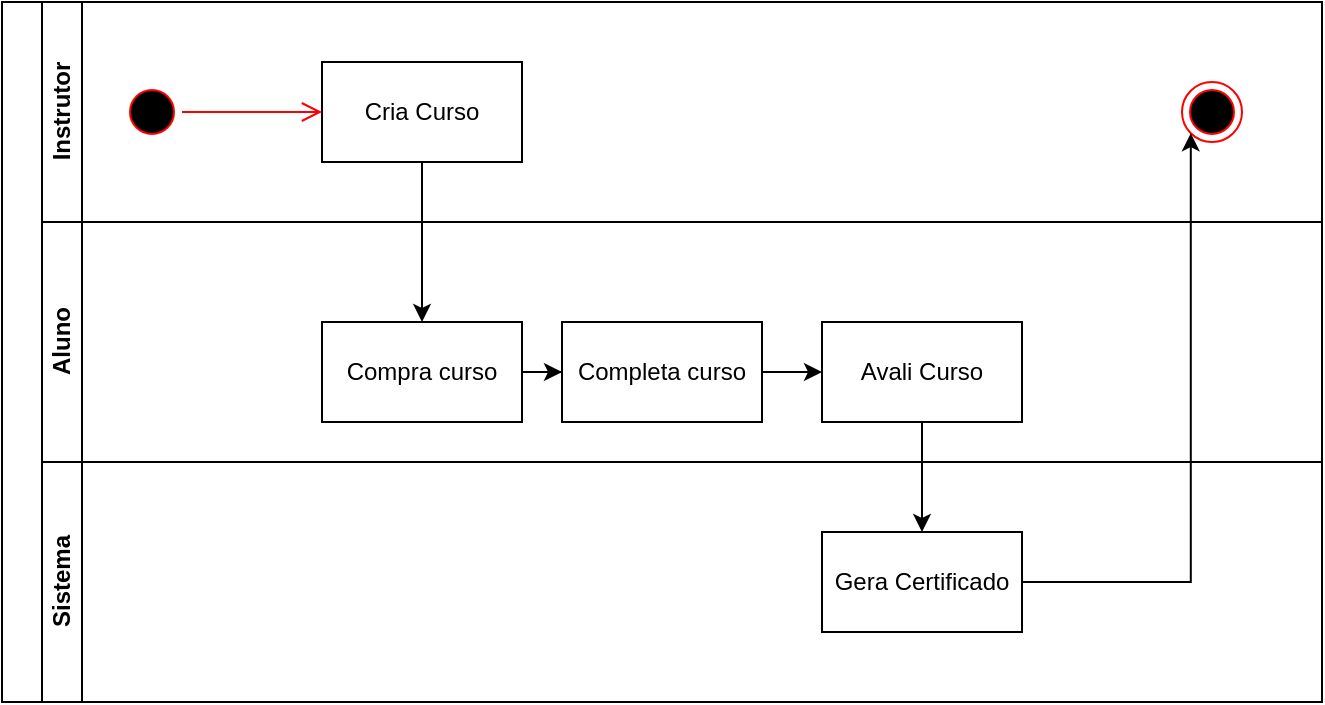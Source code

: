 <mxfile version="24.7.5">
  <diagram id="prtHgNgQTEPvFCAcTncT" name="Page-1">
    <mxGraphModel dx="880" dy="524" grid="1" gridSize="10" guides="1" tooltips="1" connect="1" arrows="1" fold="1" page="1" pageScale="1" pageWidth="827" pageHeight="1169" math="0" shadow="0">
      <root>
        <mxCell id="0" />
        <mxCell id="1" parent="0" />
        <mxCell id="dNxyNK7c78bLwvsdeMH5-19" value="" style="swimlane;html=1;childLayout=stackLayout;resizeParent=1;resizeParentMax=0;horizontal=0;startSize=20;horizontalStack=0;" parent="1" vertex="1">
          <mxGeometry y="60" width="660" height="350" as="geometry" />
        </mxCell>
        <mxCell id="dNxyNK7c78bLwvsdeMH5-20" value="Instrutor" style="swimlane;html=1;startSize=20;horizontal=0;" parent="dNxyNK7c78bLwvsdeMH5-19" vertex="1">
          <mxGeometry x="20" width="640" height="110" as="geometry" />
        </mxCell>
        <mxCell id="-qL-BC5kmhYfBlO_x5NQ-1" value="" style="ellipse;html=1;shape=startState;fillColor=#000000;strokeColor=#ff0000;" vertex="1" parent="dNxyNK7c78bLwvsdeMH5-20">
          <mxGeometry x="40" y="40" width="30" height="30" as="geometry" />
        </mxCell>
        <mxCell id="-qL-BC5kmhYfBlO_x5NQ-3" value="Cria Curso" style="html=1;dashed=0;whiteSpace=wrap;" vertex="1" parent="dNxyNK7c78bLwvsdeMH5-20">
          <mxGeometry x="140" y="30" width="100" height="50" as="geometry" />
        </mxCell>
        <mxCell id="-qL-BC5kmhYfBlO_x5NQ-2" value="" style="edgeStyle=orthogonalEdgeStyle;html=1;verticalAlign=bottom;endArrow=open;endSize=8;strokeColor=#ff0000;rounded=0;" edge="1" source="-qL-BC5kmhYfBlO_x5NQ-1" parent="dNxyNK7c78bLwvsdeMH5-20" target="-qL-BC5kmhYfBlO_x5NQ-3">
          <mxGeometry relative="1" as="geometry">
            <mxPoint x="140" y="60" as="targetPoint" />
          </mxGeometry>
        </mxCell>
        <mxCell id="-qL-BC5kmhYfBlO_x5NQ-8" value="" style="ellipse;html=1;shape=endState;fillColor=#000000;strokeColor=#ff0000;" vertex="1" parent="dNxyNK7c78bLwvsdeMH5-20">
          <mxGeometry x="570" y="40" width="30" height="30" as="geometry" />
        </mxCell>
        <mxCell id="-qL-BC5kmhYfBlO_x5NQ-5" value="" style="edgeStyle=orthogonalEdgeStyle;rounded=0;orthogonalLoop=1;jettySize=auto;html=1;" edge="1" parent="dNxyNK7c78bLwvsdeMH5-19" source="-qL-BC5kmhYfBlO_x5NQ-3" target="-qL-BC5kmhYfBlO_x5NQ-4">
          <mxGeometry relative="1" as="geometry" />
        </mxCell>
        <mxCell id="dNxyNK7c78bLwvsdeMH5-21" value="Aluno" style="swimlane;html=1;startSize=20;horizontal=0;" parent="dNxyNK7c78bLwvsdeMH5-19" vertex="1">
          <mxGeometry x="20" y="110" width="640" height="120" as="geometry" />
        </mxCell>
        <mxCell id="-qL-BC5kmhYfBlO_x5NQ-18" value="" style="edgeStyle=orthogonalEdgeStyle;rounded=0;orthogonalLoop=1;jettySize=auto;html=1;" edge="1" parent="dNxyNK7c78bLwvsdeMH5-21" source="-qL-BC5kmhYfBlO_x5NQ-4" target="-qL-BC5kmhYfBlO_x5NQ-17">
          <mxGeometry relative="1" as="geometry" />
        </mxCell>
        <mxCell id="-qL-BC5kmhYfBlO_x5NQ-4" value="Compra curso" style="html=1;dashed=0;whiteSpace=wrap;" vertex="1" parent="dNxyNK7c78bLwvsdeMH5-21">
          <mxGeometry x="140" y="50" width="100" height="50" as="geometry" />
        </mxCell>
        <mxCell id="-qL-BC5kmhYfBlO_x5NQ-20" value="" style="edgeStyle=orthogonalEdgeStyle;rounded=0;orthogonalLoop=1;jettySize=auto;html=1;" edge="1" parent="dNxyNK7c78bLwvsdeMH5-21" source="-qL-BC5kmhYfBlO_x5NQ-17" target="-qL-BC5kmhYfBlO_x5NQ-19">
          <mxGeometry relative="1" as="geometry" />
        </mxCell>
        <mxCell id="-qL-BC5kmhYfBlO_x5NQ-17" value="Completa curso" style="html=1;dashed=0;whiteSpace=wrap;" vertex="1" parent="dNxyNK7c78bLwvsdeMH5-21">
          <mxGeometry x="260" y="50" width="100" height="50" as="geometry" />
        </mxCell>
        <mxCell id="-qL-BC5kmhYfBlO_x5NQ-19" value="Avali Curso" style="html=1;dashed=0;whiteSpace=wrap;" vertex="1" parent="dNxyNK7c78bLwvsdeMH5-21">
          <mxGeometry x="390" y="50" width="100" height="50" as="geometry" />
        </mxCell>
        <mxCell id="-qL-BC5kmhYfBlO_x5NQ-12" value="Sistema" style="swimlane;html=1;startSize=20;horizontal=0;" vertex="1" parent="dNxyNK7c78bLwvsdeMH5-19">
          <mxGeometry x="20" y="230" width="640" height="120" as="geometry" />
        </mxCell>
        <mxCell id="-qL-BC5kmhYfBlO_x5NQ-21" value="Gera Certificado" style="html=1;dashed=0;whiteSpace=wrap;" vertex="1" parent="-qL-BC5kmhYfBlO_x5NQ-12">
          <mxGeometry x="390" y="35" width="100" height="50" as="geometry" />
        </mxCell>
        <mxCell id="-qL-BC5kmhYfBlO_x5NQ-22" value="" style="edgeStyle=orthogonalEdgeStyle;rounded=0;orthogonalLoop=1;jettySize=auto;html=1;" edge="1" parent="dNxyNK7c78bLwvsdeMH5-19" source="-qL-BC5kmhYfBlO_x5NQ-19" target="-qL-BC5kmhYfBlO_x5NQ-21">
          <mxGeometry relative="1" as="geometry" />
        </mxCell>
        <mxCell id="-qL-BC5kmhYfBlO_x5NQ-23" style="edgeStyle=orthogonalEdgeStyle;rounded=0;orthogonalLoop=1;jettySize=auto;html=1;entryX=0;entryY=1;entryDx=0;entryDy=0;" edge="1" parent="dNxyNK7c78bLwvsdeMH5-19" source="-qL-BC5kmhYfBlO_x5NQ-21" target="-qL-BC5kmhYfBlO_x5NQ-8">
          <mxGeometry relative="1" as="geometry" />
        </mxCell>
      </root>
    </mxGraphModel>
  </diagram>
</mxfile>
